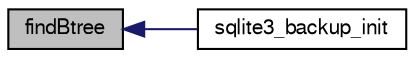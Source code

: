 digraph "findBtree"
{
  edge [fontname="FreeSans",fontsize="10",labelfontname="FreeSans",labelfontsize="10"];
  node [fontname="FreeSans",fontsize="10",shape=record];
  rankdir="LR";
  Node109967 [label="findBtree",height=0.2,width=0.4,color="black", fillcolor="grey75", style="filled", fontcolor="black"];
  Node109967 -> Node109968 [dir="back",color="midnightblue",fontsize="10",style="solid",fontname="FreeSans"];
  Node109968 [label="sqlite3_backup_init",height=0.2,width=0.4,color="black", fillcolor="white", style="filled",URL="$sqlite3_8h.html#a9c9aa9e8edeb9910d93148a6621c1097"];
}
